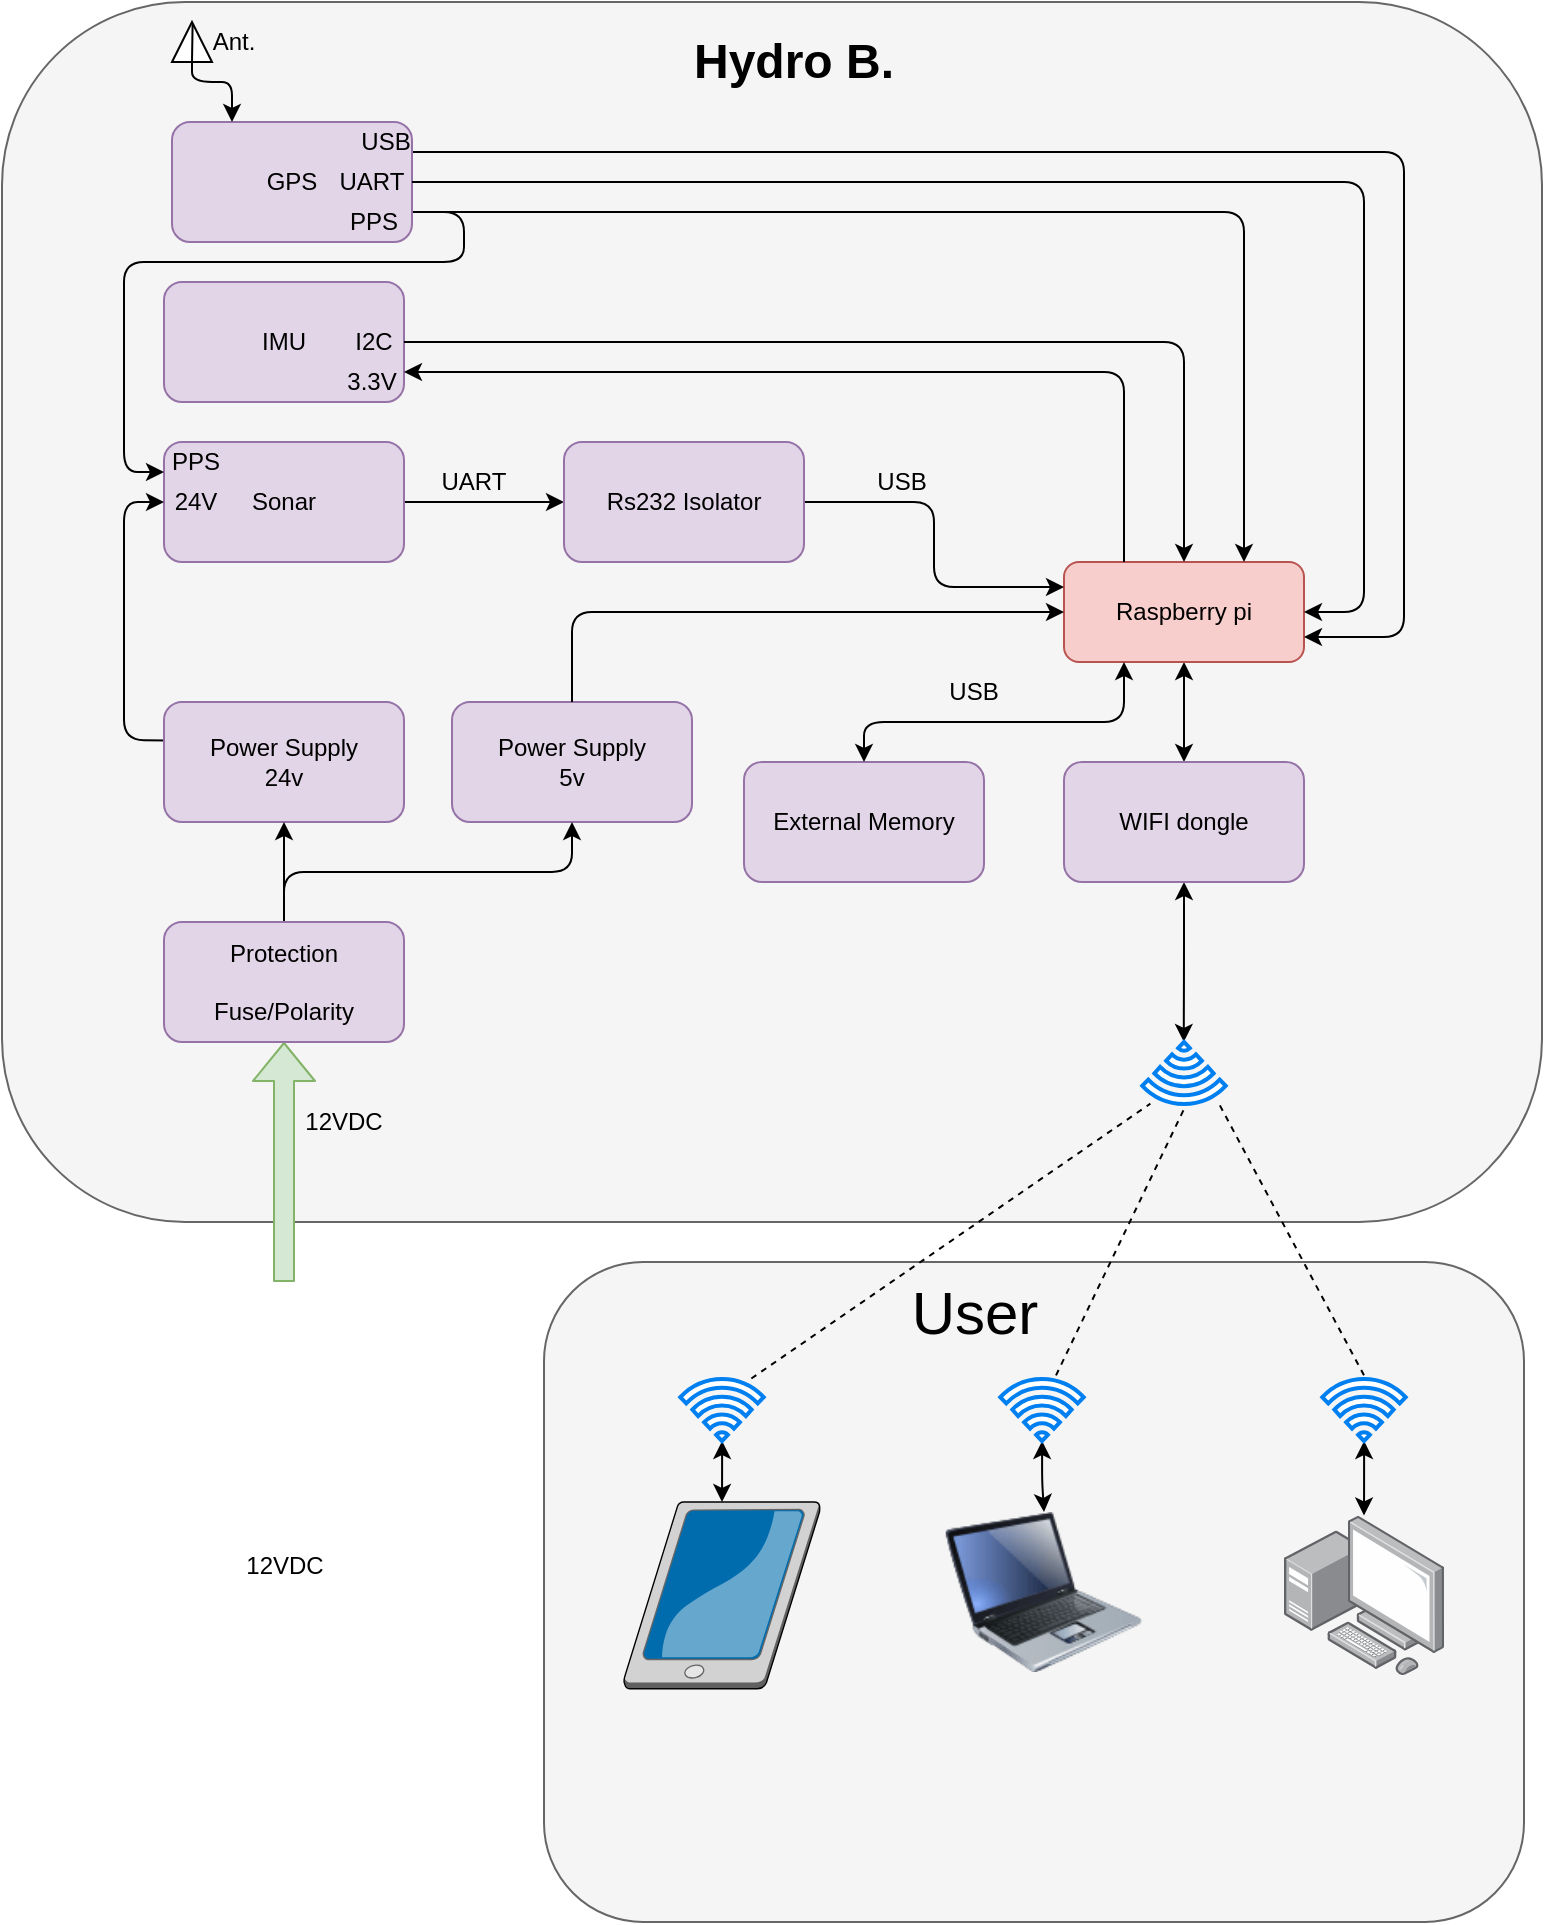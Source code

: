 <mxfile version="14.4.6" type="google"><diagram id="W0Y4-SggCefwBbmd8dJ_" name="Page-1"><mxGraphModel dx="1302" dy="722" grid="1" gridSize="10" guides="1" tooltips="1" connect="1" arrows="1" fold="1" page="1" pageScale="1" pageWidth="827" pageHeight="1169" math="0" shadow="0"><root><mxCell id="0"/><mxCell id="1" parent="0"/><mxCell id="st000UXuqPG78GvMBDHU-1" value="" style="rounded=1;whiteSpace=wrap;html=1;fillColor=#f5f5f5;strokeColor=#666666;fontColor=#333333;" parent="1" vertex="1"><mxGeometry x="29" y="150" width="770" height="610" as="geometry"/></mxCell><mxCell id="st000UXuqPG78GvMBDHU-2" value="&lt;b&gt;&lt;font style=&quot;font-size: 24px&quot;&gt;Hydro B.&lt;/font&gt;&lt;/b&gt;" style="text;html=1;strokeColor=none;fillColor=none;align=center;verticalAlign=middle;whiteSpace=wrap;rounded=0;" parent="1" vertex="1"><mxGeometry x="318" y="160" width="214" height="40" as="geometry"/></mxCell><mxCell id="6Hsji6mFTD8CtzfjuMGY-23" style="edgeStyle=orthogonalEdgeStyle;rounded=1;orthogonalLoop=1;jettySize=auto;html=1;entryX=0.5;entryY=0;entryDx=0;entryDy=0;startArrow=classic;startFill=1;" edge="1" parent="1" source="st000UXuqPG78GvMBDHU-3" target="6Hsji6mFTD8CtzfjuMGY-22"><mxGeometry relative="1" as="geometry"/></mxCell><mxCell id="st000UXuqPG78GvMBDHU-3" value="Raspberry pi" style="rounded=1;whiteSpace=wrap;html=1;fillColor=#f8cecc;strokeColor=#b85450;" parent="1" vertex="1"><mxGeometry x="560" y="430" width="120" height="50" as="geometry"/></mxCell><mxCell id="st000UXuqPG78GvMBDHU-4" value="External Memory" style="rounded=1;whiteSpace=wrap;html=1;fillColor=#e1d5e7;strokeColor=#9673a6;" parent="1" vertex="1"><mxGeometry x="400" y="530" width="120" height="60" as="geometry"/></mxCell><mxCell id="st000UXuqPG78GvMBDHU-7" value="Power Supply&lt;br&gt;5v" style="rounded=1;whiteSpace=wrap;html=1;fillColor=#e1d5e7;strokeColor=#9673a6;" parent="1" vertex="1"><mxGeometry x="254" y="500" width="120" height="60" as="geometry"/></mxCell><mxCell id="S8K2Nciy4u7z8KwEwcbJ-3" style="edgeStyle=orthogonalEdgeStyle;rounded=0;orthogonalLoop=1;jettySize=auto;html=1;entryX=0;entryY=0.5;entryDx=0;entryDy=0;" parent="1" source="st000UXuqPG78GvMBDHU-8" target="S8K2Nciy4u7z8KwEwcbJ-1" edge="1"><mxGeometry relative="1" as="geometry"><Array as="points"/></mxGeometry></mxCell><mxCell id="st000UXuqPG78GvMBDHU-8" value="Sonar" style="rounded=1;whiteSpace=wrap;html=1;fillColor=#e1d5e7;strokeColor=#9673a6;" parent="1" vertex="1"><mxGeometry x="110" y="370" width="120" height="60" as="geometry"/></mxCell><mxCell id="st000UXuqPG78GvMBDHU-9" value="IMU" style="rounded=1;whiteSpace=wrap;html=1;fillColor=#e1d5e7;strokeColor=#9673a6;" parent="1" vertex="1"><mxGeometry x="110" y="290" width="120" height="60" as="geometry"/></mxCell><mxCell id="S8K2Nciy4u7z8KwEwcbJ-8" style="edgeStyle=orthogonalEdgeStyle;rounded=1;orthogonalLoop=1;jettySize=auto;html=1;exitX=1;exitY=0.75;exitDx=0;exitDy=0;entryX=0.75;entryY=0;entryDx=0;entryDy=0;" parent="1" source="st000UXuqPG78GvMBDHU-10" target="st000UXuqPG78GvMBDHU-3" edge="1"><mxGeometry relative="1" as="geometry"/></mxCell><mxCell id="S8K2Nciy4u7z8KwEwcbJ-11" style="edgeStyle=orthogonalEdgeStyle;rounded=1;orthogonalLoop=1;jettySize=auto;html=1;exitX=1;exitY=0.75;exitDx=0;exitDy=0;entryX=0;entryY=0.25;entryDx=0;entryDy=0;" parent="1" source="st000UXuqPG78GvMBDHU-10" target="st000UXuqPG78GvMBDHU-8" edge="1"><mxGeometry relative="1" as="geometry"><Array as="points"><mxPoint x="260" y="255"/><mxPoint x="260" y="280"/><mxPoint x="90" y="280"/><mxPoint x="90" y="385"/></Array></mxGeometry></mxCell><mxCell id="6Hsji6mFTD8CtzfjuMGY-11" style="edgeStyle=orthogonalEdgeStyle;rounded=1;orthogonalLoop=1;jettySize=auto;html=1;exitX=1;exitY=0.25;exitDx=0;exitDy=0;entryX=1;entryY=0.75;entryDx=0;entryDy=0;" edge="1" parent="1" source="st000UXuqPG78GvMBDHU-10" target="st000UXuqPG78GvMBDHU-3"><mxGeometry relative="1" as="geometry"><Array as="points"><mxPoint x="730" y="225"/><mxPoint x="730" y="468"/></Array></mxGeometry></mxCell><mxCell id="st000UXuqPG78GvMBDHU-10" value="GPS" style="rounded=1;whiteSpace=wrap;html=1;fillColor=#e1d5e7;strokeColor=#9673a6;" parent="1" vertex="1"><mxGeometry x="114" y="210" width="120" height="60" as="geometry"/></mxCell><mxCell id="st000UXuqPG78GvMBDHU-12" value="" style="endArrow=classic;html=1;exitX=1;exitY=0.5;exitDx=0;exitDy=0;entryX=0.5;entryY=0;entryDx=0;entryDy=0;" parent="1" source="st000UXuqPG78GvMBDHU-9" target="st000UXuqPG78GvMBDHU-3" edge="1"><mxGeometry width="50" height="50" relative="1" as="geometry"><mxPoint x="370" y="480" as="sourcePoint"/><mxPoint x="420" y="430" as="targetPoint"/><Array as="points"><mxPoint x="414" y="320"/><mxPoint x="620" y="320"/></Array></mxGeometry></mxCell><mxCell id="st000UXuqPG78GvMBDHU-13" value="" style="endArrow=classic;html=1;exitX=1;exitY=0.5;exitDx=0;exitDy=0;entryX=1;entryY=0.5;entryDx=0;entryDy=0;" parent="1" source="st000UXuqPG78GvMBDHU-10" target="st000UXuqPG78GvMBDHU-3" edge="1"><mxGeometry width="50" height="50" relative="1" as="geometry"><mxPoint x="370" y="480" as="sourcePoint"/><mxPoint x="680" y="440" as="targetPoint"/><Array as="points"><mxPoint x="444" y="240"/><mxPoint x="710" y="240"/><mxPoint x="710" y="455"/></Array></mxGeometry></mxCell><mxCell id="st000UXuqPG78GvMBDHU-14" value="" style="endArrow=classic;startArrow=classic;html=1;entryX=0.25;entryY=1;entryDx=0;entryDy=0;exitX=0.5;exitY=0;exitDx=0;exitDy=0;" parent="1" source="st000UXuqPG78GvMBDHU-4" target="st000UXuqPG78GvMBDHU-3" edge="1"><mxGeometry width="50" height="50" relative="1" as="geometry"><mxPoint x="370" y="480" as="sourcePoint"/><mxPoint x="420" y="430" as="targetPoint"/><Array as="points"><mxPoint x="460" y="510"/><mxPoint x="590" y="510"/></Array></mxGeometry></mxCell><mxCell id="st000UXuqPG78GvMBDHU-16" value="" style="endArrow=classic;html=1;exitX=0.5;exitY=0;exitDx=0;exitDy=0;entryX=0;entryY=0.5;entryDx=0;entryDy=0;" parent="1" source="st000UXuqPG78GvMBDHU-7" target="st000UXuqPG78GvMBDHU-3" edge="1"><mxGeometry width="50" height="50" relative="1" as="geometry"><mxPoint x="370" y="480" as="sourcePoint"/><mxPoint x="420" y="430" as="targetPoint"/><Array as="points"><mxPoint x="314" y="455"/></Array></mxGeometry></mxCell><mxCell id="st000UXuqPG78GvMBDHU-17" value="" style="endArrow=classic;html=1;exitX=0.013;exitY=0.321;exitDx=0;exitDy=0;entryX=0;entryY=0.5;entryDx=0;entryDy=0;exitPerimeter=0;" parent="1" source="6Hsji6mFTD8CtzfjuMGY-7" target="st000UXuqPG78GvMBDHU-8" edge="1"><mxGeometry width="50" height="50" relative="1" as="geometry"><mxPoint x="370" y="480" as="sourcePoint"/><mxPoint x="420" y="430" as="targetPoint"/><Array as="points"><mxPoint x="90" y="519"/><mxPoint x="90" y="400"/></Array></mxGeometry></mxCell><mxCell id="st000UXuqPG78GvMBDHU-19" value="" style="endArrow=classic;html=1;exitX=0.25;exitY=0;exitDx=0;exitDy=0;entryX=1;entryY=0.75;entryDx=0;entryDy=0;" parent="1" source="st000UXuqPG78GvMBDHU-3" target="st000UXuqPG78GvMBDHU-9" edge="1"><mxGeometry width="50" height="50" relative="1" as="geometry"><mxPoint x="250" y="490" as="sourcePoint"/><mxPoint x="300" y="440" as="targetPoint"/><Array as="points"><mxPoint x="590" y="335"/></Array></mxGeometry></mxCell><mxCell id="st000UXuqPG78GvMBDHU-21" value="12VDC" style="shape=image;html=1;verticalAlign=top;verticalLabelPosition=bottom;labelBackgroundColor=#ffffff;imageAspect=0;aspect=fixed;image=https://cdn2.iconfinder.com/data/icons/ios-7-icons/50/car_battery-128.png" parent="1" vertex="1"><mxGeometry x="106" y="790" width="128" height="128" as="geometry"/></mxCell><mxCell id="st000UXuqPG78GvMBDHU-22" value="" style="shape=flexArrow;endArrow=classic;html=1;exitX=0.5;exitY=0;exitDx=0;exitDy=0;fillColor=#d5e8d4;strokeColor=#82b366;" parent="1" source="st000UXuqPG78GvMBDHU-21" edge="1"><mxGeometry width="50" height="50" relative="1" as="geometry"><mxPoint x="250" y="660" as="sourcePoint"/><mxPoint x="170" y="670" as="targetPoint"/></mxGeometry></mxCell><mxCell id="2KZl3T_Et4h4b7eNtn4w-2" value="3.3V" style="text;html=1;strokeColor=none;fillColor=none;align=center;verticalAlign=middle;whiteSpace=wrap;rounded=0;" parent="1" vertex="1"><mxGeometry x="194" y="330" width="40" height="20" as="geometry"/></mxCell><mxCell id="2KZl3T_Et4h4b7eNtn4w-3" value="24V" style="text;html=1;strokeColor=none;fillColor=none;align=center;verticalAlign=middle;whiteSpace=wrap;rounded=0;" parent="1" vertex="1"><mxGeometry x="106" y="390" width="40" height="20" as="geometry"/></mxCell><mxCell id="2KZl3T_Et4h4b7eNtn4w-4" value="USB" style="text;html=1;strokeColor=none;fillColor=none;align=center;verticalAlign=middle;whiteSpace=wrap;rounded=0;" parent="1" vertex="1"><mxGeometry x="146" y="210" width="150" height="20" as="geometry"/></mxCell><mxCell id="2KZl3T_Et4h4b7eNtn4w-5" value="I2C" style="text;html=1;strokeColor=none;fillColor=none;align=center;verticalAlign=middle;whiteSpace=wrap;rounded=0;" parent="1" vertex="1"><mxGeometry x="140" y="310" width="150" height="20" as="geometry"/></mxCell><mxCell id="2KZl3T_Et4h4b7eNtn4w-10" value="USB" style="text;html=1;strokeColor=none;fillColor=none;align=center;verticalAlign=middle;whiteSpace=wrap;rounded=0;" parent="1" vertex="1"><mxGeometry x="490" y="485" width="50" height="20" as="geometry"/></mxCell><mxCell id="2KZl3T_Et4h4b7eNtn4w-13" value="12VDC" style="text;html=1;strokeColor=none;fillColor=none;align=center;verticalAlign=middle;whiteSpace=wrap;rounded=0;" parent="1" vertex="1"><mxGeometry x="180" y="700" width="40" height="20" as="geometry"/></mxCell><mxCell id="S8K2Nciy4u7z8KwEwcbJ-4" style="edgeStyle=orthogonalEdgeStyle;rounded=1;orthogonalLoop=1;jettySize=auto;html=1;exitX=1;exitY=0.5;exitDx=0;exitDy=0;entryX=0;entryY=0.25;entryDx=0;entryDy=0;" parent="1" source="S8K2Nciy4u7z8KwEwcbJ-1" target="st000UXuqPG78GvMBDHU-3" edge="1"><mxGeometry relative="1" as="geometry"/></mxCell><mxCell id="S8K2Nciy4u7z8KwEwcbJ-1" value="Rs232 Isolator" style="rounded=1;whiteSpace=wrap;html=1;fillColor=#e1d5e7;strokeColor=#9673a6;" parent="1" vertex="1"><mxGeometry x="310" y="370" width="120" height="60" as="geometry"/></mxCell><mxCell id="S8K2Nciy4u7z8KwEwcbJ-5" value="USB" style="text;html=1;strokeColor=none;fillColor=none;align=center;verticalAlign=middle;whiteSpace=wrap;rounded=0;" parent="1" vertex="1"><mxGeometry x="454" y="380" width="50" height="20" as="geometry"/></mxCell><mxCell id="S8K2Nciy4u7z8KwEwcbJ-6" value="UART" style="text;html=1;strokeColor=none;fillColor=none;align=center;verticalAlign=middle;whiteSpace=wrap;rounded=0;" parent="1" vertex="1"><mxGeometry x="240" y="380" width="50" height="20" as="geometry"/></mxCell><mxCell id="S8K2Nciy4u7z8KwEwcbJ-9" value="PPS" style="text;html=1;strokeColor=none;fillColor=none;align=center;verticalAlign=middle;whiteSpace=wrap;rounded=0;" parent="1" vertex="1"><mxGeometry x="140" y="250" width="150" height="20" as="geometry"/></mxCell><mxCell id="S8K2Nciy4u7z8KwEwcbJ-12" value="PPS" style="text;html=1;strokeColor=none;fillColor=none;align=center;verticalAlign=middle;whiteSpace=wrap;rounded=0;" parent="1" vertex="1"><mxGeometry x="51" y="370" width="150" height="20" as="geometry"/></mxCell><mxCell id="6Hsji6mFTD8CtzfjuMGY-5" style="edgeStyle=orthogonalEdgeStyle;rounded=1;orthogonalLoop=1;jettySize=auto;html=1;entryX=0.25;entryY=0;entryDx=0;entryDy=0;exitX=0;exitY=0.5;exitDx=0;exitDy=0;" edge="1" parent="1" source="6Hsji6mFTD8CtzfjuMGY-1" target="st000UXuqPG78GvMBDHU-10"><mxGeometry relative="1" as="geometry"><Array as="points"><mxPoint x="124" y="190"/><mxPoint x="144" y="190"/></Array></mxGeometry></mxCell><mxCell id="6Hsji6mFTD8CtzfjuMGY-1" value="" style="triangle;whiteSpace=wrap;html=1;direction=north;" vertex="1" parent="1"><mxGeometry x="114" y="160" width="20" height="20" as="geometry"/></mxCell><mxCell id="6Hsji6mFTD8CtzfjuMGY-4" value="" style="endArrow=none;html=1;entryX=0.93;entryY=0.515;entryDx=0;entryDy=0;entryPerimeter=0;exitX=0;exitY=0.5;exitDx=0;exitDy=0;" edge="1" parent="1" source="6Hsji6mFTD8CtzfjuMGY-1" target="6Hsji6mFTD8CtzfjuMGY-1"><mxGeometry width="50" height="50" relative="1" as="geometry"><mxPoint x="150" y="190" as="sourcePoint"/><mxPoint x="200" y="140" as="targetPoint"/></mxGeometry></mxCell><mxCell id="6Hsji6mFTD8CtzfjuMGY-6" value="Ant." style="text;html=1;strokeColor=none;fillColor=none;align=center;verticalAlign=middle;whiteSpace=wrap;rounded=0;" vertex="1" parent="1"><mxGeometry x="70" y="160" width="150" height="20" as="geometry"/></mxCell><mxCell id="6Hsji6mFTD8CtzfjuMGY-7" value="Power Supply&lt;br&gt;24v" style="rounded=1;whiteSpace=wrap;html=1;fillColor=#e1d5e7;strokeColor=#9673a6;" vertex="1" parent="1"><mxGeometry x="110" y="500" width="120" height="60" as="geometry"/></mxCell><mxCell id="6Hsji6mFTD8CtzfjuMGY-9" style="edgeStyle=orthogonalEdgeStyle;rounded=0;orthogonalLoop=1;jettySize=auto;html=1;" edge="1" parent="1" source="6Hsji6mFTD8CtzfjuMGY-8" target="6Hsji6mFTD8CtzfjuMGY-7"><mxGeometry relative="1" as="geometry"/></mxCell><mxCell id="6Hsji6mFTD8CtzfjuMGY-10" style="edgeStyle=orthogonalEdgeStyle;rounded=1;orthogonalLoop=1;jettySize=auto;html=1;exitX=0.5;exitY=0;exitDx=0;exitDy=0;entryX=0.5;entryY=1;entryDx=0;entryDy=0;" edge="1" parent="1" source="6Hsji6mFTD8CtzfjuMGY-8" target="st000UXuqPG78GvMBDHU-7"><mxGeometry relative="1" as="geometry"/></mxCell><mxCell id="6Hsji6mFTD8CtzfjuMGY-8" value="Protection&lt;br&gt;&lt;br&gt;Fuse/Polarity" style="rounded=1;whiteSpace=wrap;html=1;fillColor=#e1d5e7;strokeColor=#9673a6;" vertex="1" parent="1"><mxGeometry x="110" y="610" width="120" height="60" as="geometry"/></mxCell><mxCell id="6Hsji6mFTD8CtzfjuMGY-13" value="UART" style="text;html=1;strokeColor=none;fillColor=none;align=center;verticalAlign=middle;whiteSpace=wrap;rounded=0;" vertex="1" parent="1"><mxGeometry x="139" y="230" width="150" height="20" as="geometry"/></mxCell><mxCell id="6Hsji6mFTD8CtzfjuMGY-15" value="" style="rounded=1;whiteSpace=wrap;html=1;fillColor=#f5f5f5;strokeColor=#666666;fontColor=#333333;" vertex="1" parent="1"><mxGeometry x="300" y="780" width="490" height="330" as="geometry"/></mxCell><mxCell id="6Hsji6mFTD8CtzfjuMGY-17" value="" style="verticalLabelPosition=bottom;aspect=fixed;html=1;verticalAlign=top;strokeColor=none;align=center;outlineConnect=0;shape=mxgraph.citrix.tablet_2;fillColor=#0080F0;direction=south;" vertex="1" parent="1"><mxGeometry x="340" y="900" width="98" height="93.44" as="geometry"/></mxCell><mxCell id="6Hsji6mFTD8CtzfjuMGY-18" value="" style="points=[];aspect=fixed;html=1;align=center;shadow=0;dashed=0;image;image=img/lib/allied_telesis/computer_and_terminals/Personal_Computer_with_Server.svg;fillColor=#0080F0;" vertex="1" parent="1"><mxGeometry x="670" y="906.72" width="80" height="80" as="geometry"/></mxCell><mxCell id="6Hsji6mFTD8CtzfjuMGY-19" value="" style="image;html=1;labelBackgroundColor=#ffffff;image=img/lib/clip_art/computers/Laptop_128x128.png;fillColor=#0080F0;" vertex="1" parent="1"><mxGeometry x="490" y="905" width="120" height="80" as="geometry"/></mxCell><mxCell id="6Hsji6mFTD8CtzfjuMGY-20" value="&lt;font style=&quot;font-size: 30px&quot;&gt;User&lt;/font&gt;" style="text;html=1;strokeColor=none;fillColor=none;align=center;verticalAlign=middle;whiteSpace=wrap;rounded=0;" vertex="1" parent="1"><mxGeometry x="438.5" y="790" width="153" height="30" as="geometry"/></mxCell><mxCell id="6Hsji6mFTD8CtzfjuMGY-37" style="edgeStyle=orthogonalEdgeStyle;rounded=1;orthogonalLoop=1;jettySize=auto;html=1;entryX=0.503;entryY=1.002;entryDx=0;entryDy=0;entryPerimeter=0;startArrow=classic;startFill=1;" edge="1" parent="1" source="6Hsji6mFTD8CtzfjuMGY-22" target="6Hsji6mFTD8CtzfjuMGY-27"><mxGeometry relative="1" as="geometry"/></mxCell><mxCell id="6Hsji6mFTD8CtzfjuMGY-22" value="WIFI dongle" style="rounded=1;whiteSpace=wrap;html=1;fillColor=#e1d5e7;strokeColor=#9673a6;" vertex="1" parent="1"><mxGeometry x="560" y="530" width="120" height="60" as="geometry"/></mxCell><mxCell id="6Hsji6mFTD8CtzfjuMGY-27" value="" style="html=1;verticalLabelPosition=bottom;align=center;labelBackgroundColor=#ffffff;verticalAlign=top;strokeWidth=2;strokeColor=#0080F0;shadow=0;dashed=0;shape=mxgraph.ios7.icons.wifi;pointerEvents=1;direction=west;" vertex="1" parent="1"><mxGeometry x="599.15" y="670" width="41.7" height="31" as="geometry"/></mxCell><mxCell id="6Hsji6mFTD8CtzfjuMGY-33" style="edgeStyle=orthogonalEdgeStyle;rounded=1;orthogonalLoop=1;jettySize=auto;html=1;startArrow=classic;startFill=1;" edge="1" parent="1" source="6Hsji6mFTD8CtzfjuMGY-28" target="6Hsji6mFTD8CtzfjuMGY-17"><mxGeometry relative="1" as="geometry"/></mxCell><mxCell id="6Hsji6mFTD8CtzfjuMGY-28" value="" style="html=1;verticalLabelPosition=bottom;align=center;labelBackgroundColor=#ffffff;verticalAlign=top;strokeWidth=2;strokeColor=#0080F0;shadow=0;dashed=0;shape=mxgraph.ios7.icons.wifi;pointerEvents=1" vertex="1" parent="1"><mxGeometry x="368.15" y="838.5" width="41.7" height="31" as="geometry"/></mxCell><mxCell id="6Hsji6mFTD8CtzfjuMGY-32" style="edgeStyle=orthogonalEdgeStyle;rounded=1;orthogonalLoop=1;jettySize=auto;html=1;entryX=0.5;entryY=0;entryDx=0;entryDy=0;startArrow=classic;startFill=1;" edge="1" parent="1" source="6Hsji6mFTD8CtzfjuMGY-29" target="6Hsji6mFTD8CtzfjuMGY-19"><mxGeometry relative="1" as="geometry"/></mxCell><mxCell id="6Hsji6mFTD8CtzfjuMGY-29" value="" style="html=1;verticalLabelPosition=bottom;align=center;labelBackgroundColor=#ffffff;verticalAlign=top;strokeWidth=2;strokeColor=#0080F0;shadow=0;dashed=0;shape=mxgraph.ios7.icons.wifi;pointerEvents=1" vertex="1" parent="1"><mxGeometry x="528.15" y="838.5" width="41.7" height="31" as="geometry"/></mxCell><mxCell id="6Hsji6mFTD8CtzfjuMGY-31" style="edgeStyle=orthogonalEdgeStyle;rounded=1;orthogonalLoop=1;jettySize=auto;html=1;startArrow=classic;startFill=1;" edge="1" parent="1" source="6Hsji6mFTD8CtzfjuMGY-30" target="6Hsji6mFTD8CtzfjuMGY-18"><mxGeometry relative="1" as="geometry"/></mxCell><mxCell id="6Hsji6mFTD8CtzfjuMGY-30" value="" style="html=1;verticalLabelPosition=bottom;align=center;labelBackgroundColor=#ffffff;verticalAlign=top;strokeWidth=2;strokeColor=#0080F0;shadow=0;dashed=0;shape=mxgraph.ios7.icons.wifi;pointerEvents=1" vertex="1" parent="1"><mxGeometry x="689.15" y="838.5" width="41.7" height="31" as="geometry"/></mxCell><mxCell id="6Hsji6mFTD8CtzfjuMGY-34" value="" style="endArrow=none;dashed=1;html=1;exitX=0.5;exitY=-0.059;exitDx=0;exitDy=0;exitPerimeter=0;entryX=0.088;entryY=0.024;entryDx=0;entryDy=0;entryPerimeter=0;" edge="1" parent="1" source="6Hsji6mFTD8CtzfjuMGY-30" target="6Hsji6mFTD8CtzfjuMGY-27"><mxGeometry width="50" height="50" relative="1" as="geometry"><mxPoint x="620" y="860" as="sourcePoint"/><mxPoint x="630" y="710" as="targetPoint"/></mxGeometry></mxCell><mxCell id="6Hsji6mFTD8CtzfjuMGY-35" value="" style="endArrow=none;dashed=1;html=1;exitX=0.668;exitY=-0.058;exitDx=0;exitDy=0;exitPerimeter=0;entryX=0.483;entryY=-0.035;entryDx=0;entryDy=0;entryPerimeter=0;" edge="1" parent="1" source="6Hsji6mFTD8CtzfjuMGY-29" target="6Hsji6mFTD8CtzfjuMGY-27"><mxGeometry width="50" height="50" relative="1" as="geometry"><mxPoint x="550" y="830" as="sourcePoint"/><mxPoint x="600" y="720" as="targetPoint"/></mxGeometry></mxCell><mxCell id="6Hsji6mFTD8CtzfjuMGY-36" value="" style="endArrow=none;dashed=1;html=1;exitX=0.852;exitY=-0.008;exitDx=0;exitDy=0;exitPerimeter=0;entryX=0.903;entryY=0.006;entryDx=0;entryDy=0;entryPerimeter=0;" edge="1" parent="1" source="6Hsji6mFTD8CtzfjuMGY-28" target="6Hsji6mFTD8CtzfjuMGY-27"><mxGeometry width="50" height="50" relative="1" as="geometry"><mxPoint x="620" y="860" as="sourcePoint"/><mxPoint x="580" y="720" as="targetPoint"/></mxGeometry></mxCell></root></mxGraphModel></diagram></mxfile>